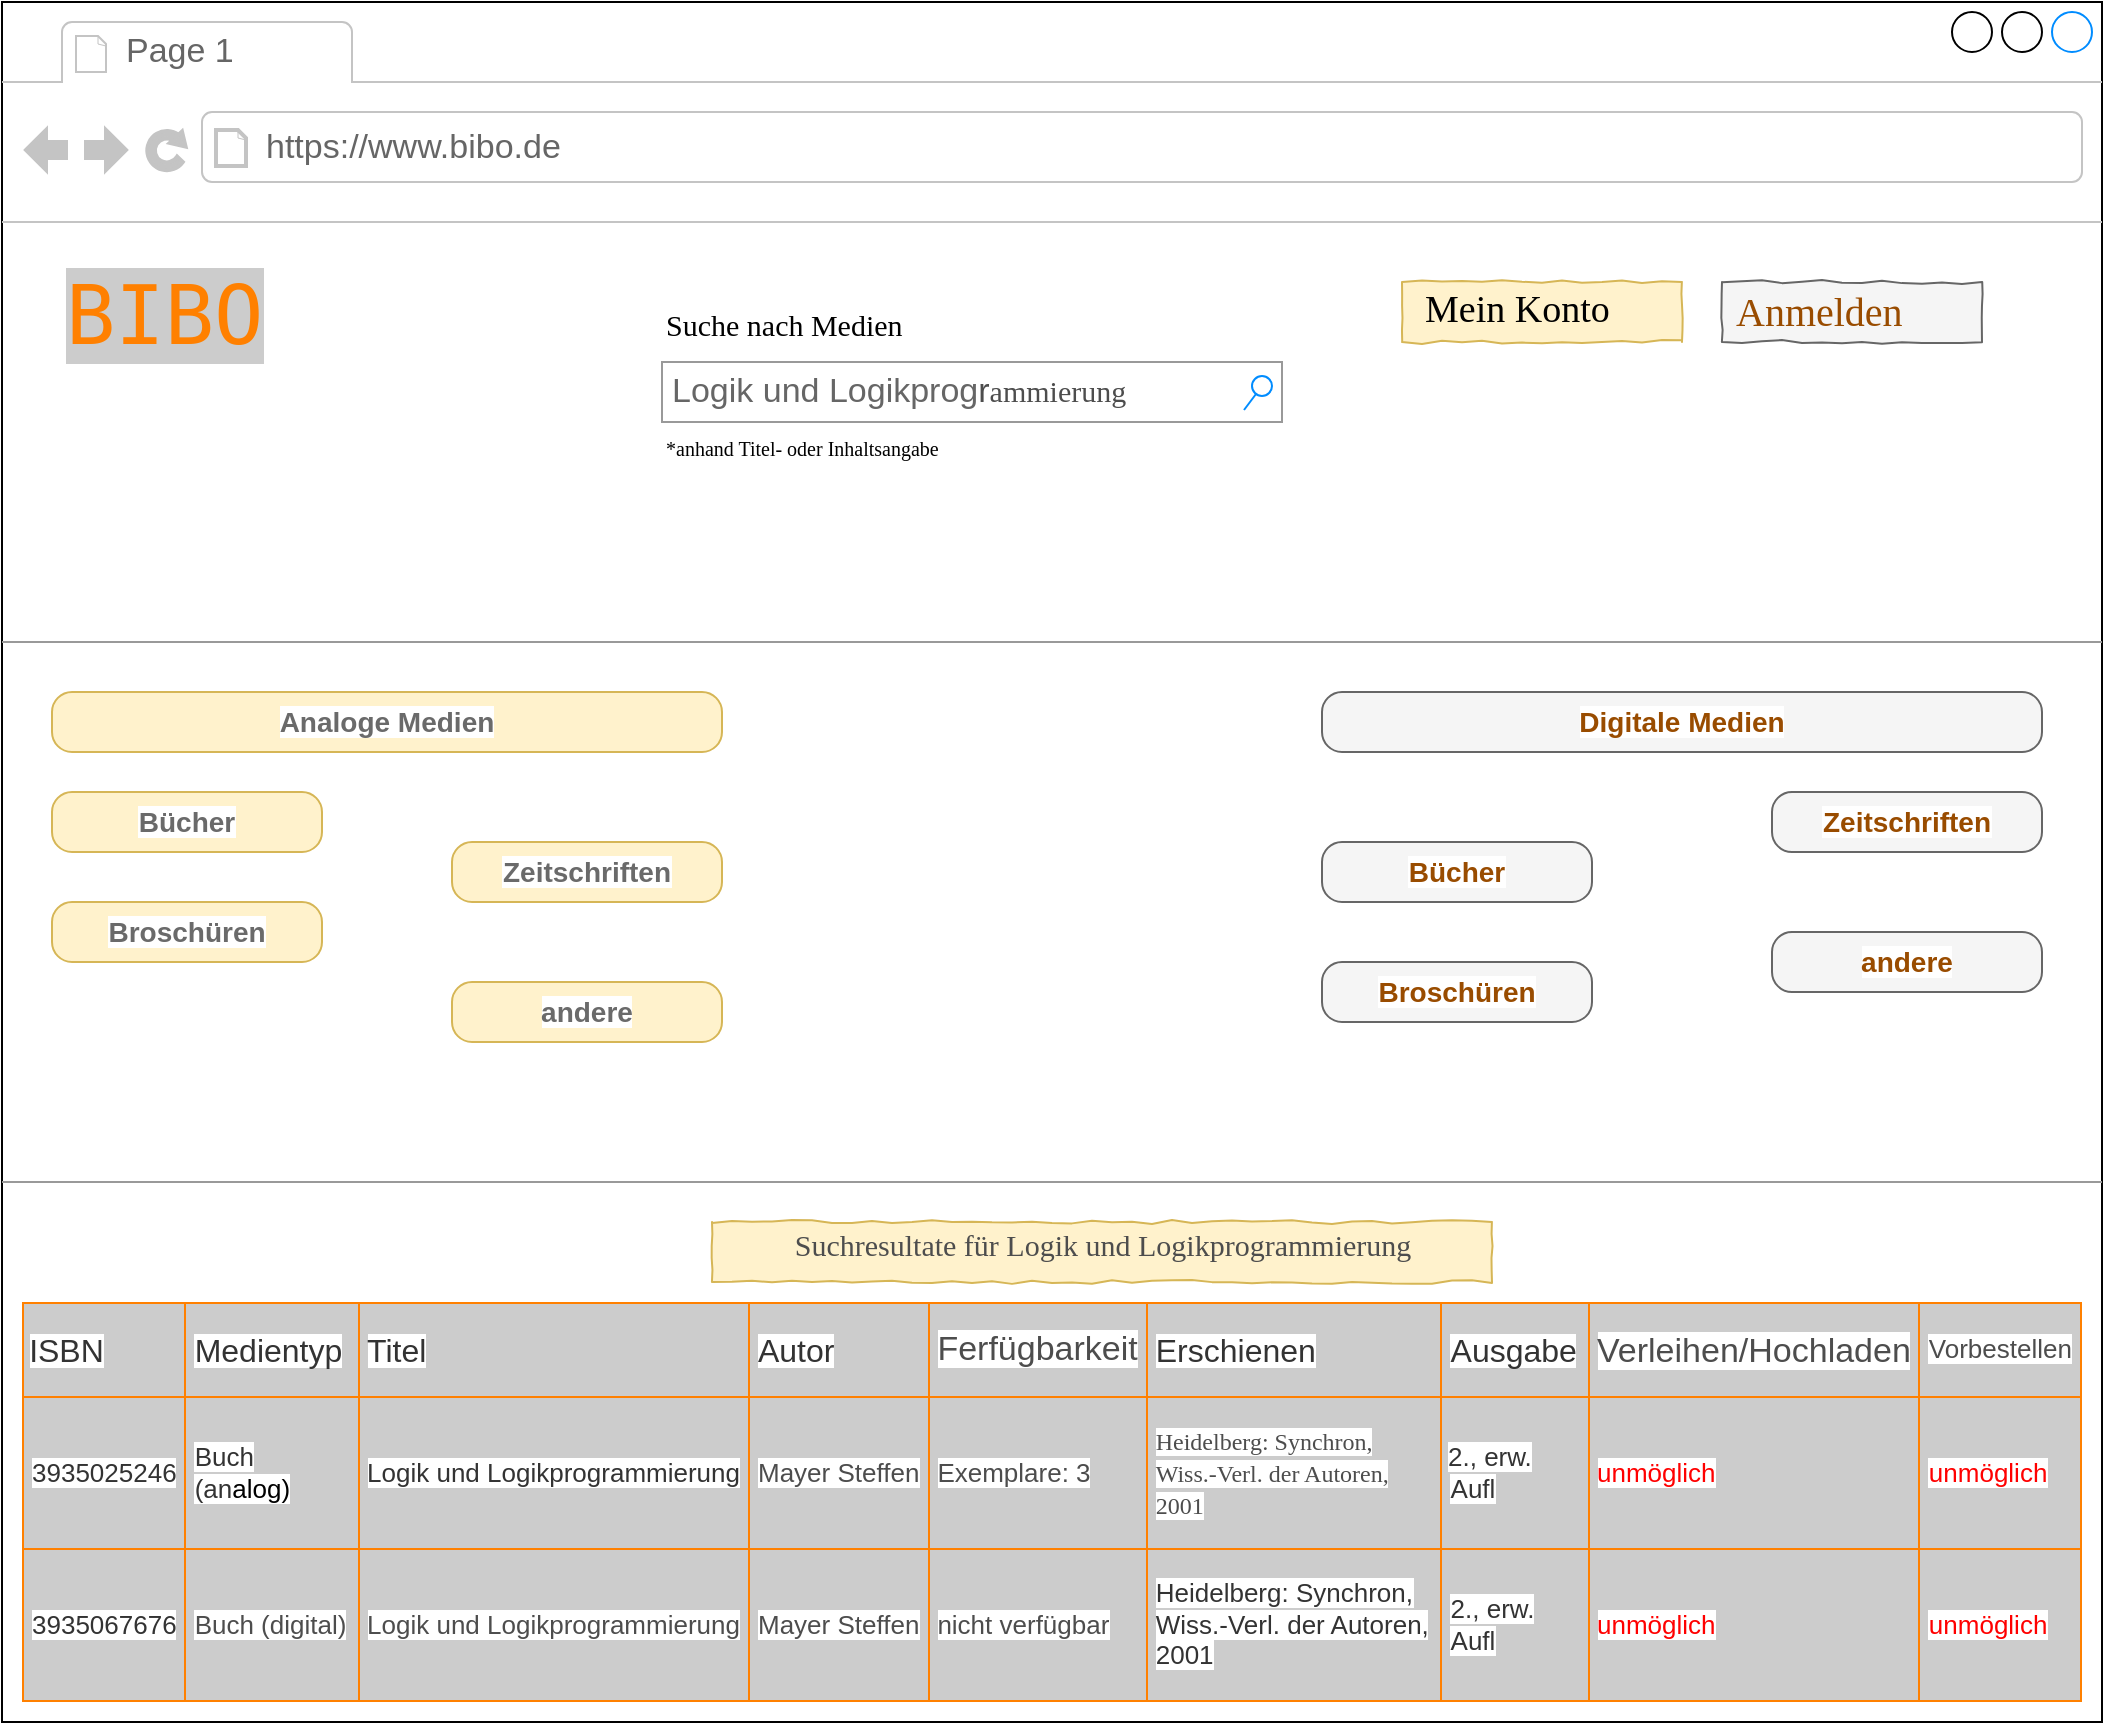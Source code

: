 <mxfile version="12.3.9" type="device" pages="1"><diagram name="Page-1" id="2cc2dc42-3aac-f2a9-1cec-7a8b7cbee084"><mxGraphModel dx="1357" dy="739" grid="1" gridSize="10" guides="1" tooltips="1" connect="1" arrows="1" fold="1" page="1" pageScale="1" pageWidth="1100" pageHeight="850" background="#ffffff" math="0" shadow="0"><root><mxCell id="0"/><mxCell id="1" parent="0"/><mxCell id="7026571954dc6520-1" value="" style="strokeWidth=1;shadow=0;dashed=0;align=center;html=1;shape=mxgraph.mockup.containers.browserWindow;rSize=0;mainText=,;recursiveResize=0;rounded=0;labelBackgroundColor=none;fontFamily=Verdana;fontSize=12;" parent="1" vertex="1"><mxGeometry y="40" width="1050" height="860" as="geometry"/></mxCell><mxCell id="7026571954dc6520-2" value="Page 1" style="strokeWidth=1;shadow=0;dashed=0;align=center;html=1;shape=mxgraph.mockup.containers.anchor;fontSize=17;fontColor=#666666;align=left;" parent="7026571954dc6520-1" vertex="1"><mxGeometry x="60" y="12" width="110" height="26" as="geometry"/></mxCell><mxCell id="7026571954dc6520-3" value="https://www.bibo.de" style="strokeWidth=1;shadow=0;dashed=0;align=center;html=1;shape=mxgraph.mockup.containers.anchor;rSize=0;fontSize=17;fontColor=#666666;align=left;" parent="7026571954dc6520-1" vertex="1"><mxGeometry x="130" y="60" width="250" height="26" as="geometry"/></mxCell><mxCell id="7026571954dc6520-4" value="&lt;pre&gt;&lt;font style=&quot;background-color: rgb(204 , 204 , 204) ; font-size: 41px&quot; color=&quot;#ff8000&quot;&gt;BIBO&lt;/font&gt;&lt;/pre&gt;" style="text;html=1;points=[];align=left;verticalAlign=top;spacingTop=-4;fontSize=30;fontFamily=Verdana" parent="7026571954dc6520-1" vertex="1"><mxGeometry x="30" y="100" width="340" height="100" as="geometry"/></mxCell><mxCell id="7026571954dc6520-6" value="&lt;font style=&quot;font-size: 19px&quot;&gt;&amp;nbsp; Mein Konto&lt;/font&gt;" style="text;html=1;points=[];align=left;verticalAlign=top;spacingTop=-4;fontSize=15;fontFamily=Verdana;rounded=0;fillColor=#fff2cc;strokeColor=#d6b656;comic=1;" parent="7026571954dc6520-1" vertex="1"><mxGeometry x="700" y="140" width="140" height="30" as="geometry"/></mxCell><mxCell id="7026571954dc6520-12" value="Suche nаch Medien &lt;font style=&quot;font-size: 9px&quot;&gt;&lt;br&gt;&lt;/font&gt;" style="text;html=1;points=[];align=left;verticalAlign=top;spacingTop=-4;fontSize=15;fontFamily=Verdana" parent="7026571954dc6520-1" vertex="1"><mxGeometry x="330" y="150" width="270" height="30" as="geometry"/></mxCell><mxCell id="7026571954dc6520-14" value="Logik und Logikprog&lt;font color=&quot;#4d4d4d&quot;&gt;r&lt;span style=&quot;font-family: &amp;#34;verdana&amp;#34; ; font-size: 15px&quot;&gt;аmmierung&lt;/span&gt;&lt;/font&gt;" style="strokeWidth=1;shadow=0;dashed=0;align=center;html=1;shape=mxgraph.mockup.forms.searchBox;strokeColor=#999999;mainText=;strokeColor2=#008cff;fontColor=#666666;fontSize=17;align=left;spacingLeft=3;rounded=0;labelBackgroundColor=none;" parent="7026571954dc6520-1" vertex="1"><mxGeometry x="330" y="180" width="310" height="30" as="geometry"/></mxCell><mxCell id="7026571954dc6520-15" value="" style="verticalLabelPosition=bottom;shadow=0;dashed=0;align=center;html=1;verticalAlign=top;strokeWidth=1;shape=mxgraph.mockup.markup.line;strokeColor=#999999;rounded=0;labelBackgroundColor=none;fillColor=#ffffff;fontFamily=Verdana;fontSize=12;fontColor=#000000;" parent="7026571954dc6520-1" vertex="1"><mxGeometry y="310" width="1050" height="20" as="geometry"/></mxCell><mxCell id="7026571954dc6520-18" value="&lt;span style=&quot;font-family: &amp;#34;arial&amp;#34; , sans-serif ; font-size: 14px ; font-weight: 700 ; text-align: left ; white-space: normal ; background-color: rgb(255 , 255 , 255)&quot;&gt;&lt;font color=&quot;#994c00&quot;&gt;Digitale Medien&lt;/font&gt;&lt;/span&gt;" style="strokeWidth=1;shadow=0;dashed=0;align=center;html=1;shape=mxgraph.mockup.buttons.button;strokeColor=#666666;mainText=;buttonStyle=round;fontSize=17;fontStyle=0;fillColor=#f5f5f5;whiteSpace=wrap;rounded=0;labelBackgroundColor=none;fontColor=#333333;" parent="7026571954dc6520-1" vertex="1"><mxGeometry x="660" y="345" width="360" height="30" as="geometry"/></mxCell><mxCell id="7026571954dc6520-19" value="&lt;span style=&quot;font-weight: bold ; color: rgb(106 , 106 , 106) ; font-family: &amp;#34;arial&amp;#34; , sans-serif ; font-size: 14px ; text-align: left ; background-color: rgb(255 , 255 , 255)&quot;&gt;Analoge Medien&lt;/span&gt;" style="strokeWidth=1;shadow=0;dashed=0;align=center;html=1;shape=mxgraph.mockup.buttons.button;strokeColor=#d6b656;mainText=;buttonStyle=round;fontSize=17;fontStyle=0;fillColor=#fff2cc;whiteSpace=wrap;rounded=0;labelBackgroundColor=none;" parent="7026571954dc6520-1" vertex="1"><mxGeometry x="25" y="345" width="335" height="30" as="geometry"/></mxCell><mxCell id="7026571954dc6520-21" value="" style="verticalLabelPosition=bottom;shadow=0;dashed=0;align=center;html=1;verticalAlign=top;strokeWidth=1;shape=mxgraph.mockup.markup.line;strokeColor=#999999;rounded=0;labelBackgroundColor=none;fillColor=#ffffff;fontFamily=Verdana;fontSize=12;fontColor=#000000;" parent="7026571954dc6520-1" vertex="1"><mxGeometry y="580" width="1050" height="20" as="geometry"/></mxCell><mxCell id="4M7Ttjb2oZc6Hlr7QfNV-4" value="&lt;font color=&quot;#994c00&quot; style=&quot;font-size: 20px&quot;&gt;&amp;nbsp;Аnmelden&lt;/font&gt;" style="text;html=1;points=[];align=left;verticalAlign=top;spacingTop=-4;fontSize=15;fontFamily=Verdana;fillColor=#f5f5f5;strokeColor=#666666;fontColor=#333333;comic=1;" parent="7026571954dc6520-1" vertex="1"><mxGeometry x="860" y="140" width="130" height="30" as="geometry"/></mxCell><mxCell id="4M7Ttjb2oZc6Hlr7QfNV-5" value="&lt;font size=&quot;1&quot;&gt;*anhand Titel- oder Inhaltsangabe&lt;/font&gt;" style="text;html=1;points=[];align=left;verticalAlign=top;spacingTop=-4;fontSize=15;fontFamily=Verdana" parent="7026571954dc6520-1" vertex="1"><mxGeometry x="330" y="210" width="310" height="30" as="geometry"/></mxCell><mxCell id="4M7Ttjb2oZc6Hlr7QfNV-6" value="&lt;div&gt;&lt;span&gt;&lt;font color=&quot;#4d4d4d&quot;&gt;Suchresultate für Logik und Logikprogrаmmierung&lt;/font&gt;&lt;/span&gt;&lt;/div&gt;" style="text;html=1;points=[];align=center;verticalAlign=top;spacingTop=-4;fontSize=15;fontFamily=Verdana;fillColor=#fff2cc;strokeColor=#d6b656;comic=1;" parent="7026571954dc6520-1" vertex="1"><mxGeometry x="355" y="610" width="390" height="30" as="geometry"/></mxCell><mxCell id="4M7Ttjb2oZc6Hlr7QfNV-7" value="&lt;div style=&quot;text-align: left&quot;&gt;&lt;font color=&quot;#6a6a6a&quot; face=&quot;arial, sans-serif&quot;&gt;&lt;span style=&quot;font-size: 14px ; background-color: rgb(255 , 255 , 255)&quot;&gt;&lt;b&gt;Bücher&lt;/b&gt;&lt;/span&gt;&lt;/font&gt;&lt;/div&gt;" style="strokeWidth=1;shadow=0;dashed=0;align=center;html=1;shape=mxgraph.mockup.buttons.button;strokeColor=#d6b656;mainText=;buttonStyle=round;fontSize=17;fontStyle=0;fillColor=#fff2cc;whiteSpace=wrap;rounded=0;labelBackgroundColor=none;" parent="7026571954dc6520-1" vertex="1"><mxGeometry x="25" y="395" width="135" height="30" as="geometry"/></mxCell><mxCell id="4M7Ttjb2oZc6Hlr7QfNV-28" value="&lt;div style=&quot;text-align: left&quot;&gt;&lt;font color=&quot;#6a6a6a&quot; face=&quot;arial, sans-serif&quot;&gt;&lt;span style=&quot;font-size: 14px ; background-color: rgb(255 , 255 , 255)&quot;&gt;&lt;b&gt;Zeitschriften&lt;/b&gt;&lt;/span&gt;&lt;/font&gt;&lt;/div&gt;" style="strokeWidth=1;shadow=0;dashed=0;align=center;html=1;shape=mxgraph.mockup.buttons.button;strokeColor=#d6b656;mainText=;buttonStyle=round;fontSize=17;fontStyle=0;fillColor=#fff2cc;whiteSpace=wrap;rounded=0;labelBackgroundColor=none;" parent="7026571954dc6520-1" vertex="1"><mxGeometry x="225" y="420" width="135" height="30" as="geometry"/></mxCell><mxCell id="4M7Ttjb2oZc6Hlr7QfNV-29" value="&lt;div style=&quot;text-align: left&quot;&gt;&lt;font color=&quot;#6a6a6a&quot; face=&quot;arial, sans-serif&quot;&gt;&lt;span style=&quot;font-size: 14px ; background-color: rgb(255 , 255 , 255)&quot;&gt;&lt;b&gt;Broschüren&lt;/b&gt;&lt;/span&gt;&lt;/font&gt;&lt;/div&gt;" style="strokeWidth=1;shadow=0;dashed=0;align=center;html=1;shape=mxgraph.mockup.buttons.button;strokeColor=#d6b656;mainText=;buttonStyle=round;fontSize=17;fontStyle=0;fillColor=#fff2cc;whiteSpace=wrap;rounded=0;labelBackgroundColor=none;" parent="7026571954dc6520-1" vertex="1"><mxGeometry x="25" y="450" width="135" height="30" as="geometry"/></mxCell><mxCell id="4M7Ttjb2oZc6Hlr7QfNV-30" value="&lt;div style=&quot;text-align: left&quot;&gt;&lt;font color=&quot;#6a6a6a&quot; face=&quot;arial, sans-serif&quot;&gt;&lt;span style=&quot;font-size: 14px ; background-color: rgb(255 , 255 , 255)&quot;&gt;&lt;b&gt;andere&lt;/b&gt;&lt;/span&gt;&lt;/font&gt;&lt;/div&gt;" style="strokeWidth=1;shadow=0;dashed=0;align=center;html=1;shape=mxgraph.mockup.buttons.button;strokeColor=#d6b656;mainText=;buttonStyle=round;fontSize=17;fontStyle=0;fillColor=#fff2cc;whiteSpace=wrap;rounded=0;labelBackgroundColor=none;" parent="7026571954dc6520-1" vertex="1"><mxGeometry x="225" y="490" width="135" height="30" as="geometry"/></mxCell><mxCell id="4M7Ttjb2oZc6Hlr7QfNV-31" value="&lt;div style=&quot;text-align: left&quot;&gt;&lt;font face=&quot;arial, sans-serif&quot; color=&quot;#994c00&quot;&gt;&lt;span style=&quot;font-size: 14px ; background-color: rgb(255 , 255 , 255)&quot;&gt;&lt;b&gt;Bücher&lt;/b&gt;&lt;/span&gt;&lt;/font&gt;&lt;/div&gt;" style="strokeWidth=1;shadow=0;dashed=0;align=center;html=1;shape=mxgraph.mockup.buttons.button;strokeColor=#666666;mainText=;buttonStyle=round;fontSize=17;fontStyle=0;fillColor=#f5f5f5;whiteSpace=wrap;rounded=0;labelBackgroundColor=none;fontColor=#333333;" parent="7026571954dc6520-1" vertex="1"><mxGeometry x="660" y="420" width="135" height="30" as="geometry"/></mxCell><mxCell id="4M7Ttjb2oZc6Hlr7QfNV-32" value="&lt;div style=&quot;text-align: left&quot;&gt;&lt;font face=&quot;arial, sans-serif&quot; color=&quot;#994c00&quot;&gt;&lt;span style=&quot;font-size: 14px ; background-color: rgb(255 , 255 , 255)&quot;&gt;&lt;b&gt;Zeitschriften&lt;/b&gt;&lt;/span&gt;&lt;/font&gt;&lt;/div&gt;" style="strokeWidth=1;shadow=0;dashed=0;align=center;html=1;shape=mxgraph.mockup.buttons.button;strokeColor=#666666;mainText=;buttonStyle=round;fontSize=17;fontStyle=0;fillColor=#f5f5f5;whiteSpace=wrap;rounded=0;labelBackgroundColor=none;fontColor=#333333;" parent="7026571954dc6520-1" vertex="1"><mxGeometry x="885" y="395" width="135" height="30" as="geometry"/></mxCell><mxCell id="4M7Ttjb2oZc6Hlr7QfNV-33" value="&lt;div style=&quot;text-align: left&quot;&gt;&lt;font face=&quot;arial, sans-serif&quot; color=&quot;#994c00&quot;&gt;&lt;span style=&quot;font-size: 14px ; background-color: rgb(255 , 255 , 255)&quot;&gt;&lt;b&gt;Broschüren&lt;/b&gt;&lt;/span&gt;&lt;/font&gt;&lt;/div&gt;" style="strokeWidth=1;shadow=0;dashed=0;align=center;html=1;shape=mxgraph.mockup.buttons.button;strokeColor=#666666;mainText=;buttonStyle=round;fontSize=17;fontStyle=0;fillColor=#f5f5f5;whiteSpace=wrap;rounded=0;labelBackgroundColor=none;fontColor=#333333;" parent="7026571954dc6520-1" vertex="1"><mxGeometry x="660" y="480" width="135" height="30" as="geometry"/></mxCell><mxCell id="4M7Ttjb2oZc6Hlr7QfNV-34" value="&lt;div style=&quot;text-align: left&quot;&gt;&lt;font face=&quot;arial, sans-serif&quot; color=&quot;#994c00&quot;&gt;&lt;span style=&quot;font-size: 14px ; background-color: rgb(255 , 255 , 255)&quot;&gt;&lt;b&gt;andere&lt;/b&gt;&lt;/span&gt;&lt;/font&gt;&lt;/div&gt;" style="strokeWidth=1;shadow=0;dashed=0;align=center;html=1;shape=mxgraph.mockup.buttons.button;strokeColor=#666666;mainText=;buttonStyle=round;fontSize=17;fontStyle=0;fillColor=#f5f5f5;whiteSpace=wrap;rounded=0;labelBackgroundColor=none;fontColor=#333333;" parent="7026571954dc6520-1" vertex="1"><mxGeometry x="885" y="465" width="135" height="30" as="geometry"/></mxCell><mxCell id="4M7Ttjb2oZc6Hlr7QfNV-36" value="&lt;table style=&quot;width: 100% ; height: 100% ; border-collapse: collapse ; background-color: rgb(204 , 204 , 204) ; border: 1px solid rgb(255 , 128 , 0)&quot; width=&quot;100%&quot; cellpadding=&quot;4&quot; border=&quot;1&quot;&gt;&lt;tbody style=&quot;font-size: 13px&quot;&gt;&lt;tr style=&quot;color: rgb(255 , 255 , 255)&quot;&gt;&lt;td style=&quot;text-indent: -2%&quot;&gt;&lt;font face=&quot;VisSansBold, Helvetica, Arial, sans-serif&quot; color=&quot;#333333&quot;&gt;&lt;span style=&quot;font-size: 16px ; white-space: normal ; background-color: rgb(255 , 255 , 255)&quot;&gt;ISBN&lt;/span&gt;&lt;/font&gt;&lt;br&gt;&lt;/td&gt;&lt;td&gt;&lt;span style=&quot;color: rgb(51 , 51 , 51) ; font-family: &amp;#34;vissansbold&amp;#34; , &amp;#34;helvetica&amp;#34; , &amp;#34;arial&amp;#34; , sans-serif ; font-size: 16px ; text-indent: -2% ; white-space: normal ; background-color: rgb(255 , 255 , 255)&quot;&gt;Medientyp&lt;/span&gt;&lt;br&gt;&lt;/td&gt;&lt;th align=&quot;left&quot;&gt;&lt;span style=&quot;color: rgb(51 , 51 , 51) ; font-family: &amp;#34;vissansbold&amp;#34; , &amp;#34;helvetica&amp;#34; , &amp;#34;arial&amp;#34; , sans-serif ; font-size: 16px ; font-weight: 400 ; text-indent: -2% ; white-space: normal ; background-color: rgb(255 , 255 , 255)&quot;&gt;Titel&lt;/span&gt;&lt;br&gt;&lt;/th&gt;&lt;th align=&quot;left&quot;&gt;&lt;font face=&quot;VisSansBold, Helvetica, Arial, sans-serif&quot; color=&quot;#333333&quot;&gt;&lt;span style=&quot;font-size: 16px ; font-weight: 400 ; white-space: normal ; background-color: rgb(255 , 255 , 255)&quot;&gt;Autor&lt;/span&gt;&lt;/font&gt;&lt;br&gt;&lt;/th&gt;&lt;th align=&quot;left&quot;&gt;&lt;font style=&quot;background-color: rgb(255 , 255 , 255) ; font-weight: normal ; font-size: 17px&quot; color=&quot;#4d4d4d&quot;&gt;Ferfügbarkeit&lt;/font&gt;&lt;/th&gt;&lt;td&gt;&lt;span style=&quot;color: rgb(51 , 51 , 51) ; font-family: &amp;#34;vissansbold&amp;#34; , &amp;#34;helvetica&amp;#34; , &amp;#34;arial&amp;#34; , sans-serif ; font-size: 16px ; text-indent: -2% ; white-space: normal ; background-color: rgb(255 , 255 , 255)&quot;&gt;Erschienen&lt;/span&gt;&lt;br&gt;&lt;/td&gt;&lt;td&gt;&lt;span style=&quot;color: rgb(51 , 51 , 51) ; font-family: &amp;#34;vissansbold&amp;#34; , &amp;#34;helvetica&amp;#34; , &amp;#34;arial&amp;#34; , sans-serif ; font-size: 16px ; text-indent: -2% ; white-space: normal ; background-color: rgb(255 , 255 , 255)&quot;&gt;Ausgabe&lt;/span&gt;&lt;br&gt;&lt;/td&gt;&lt;td&gt;&lt;font style=&quot;background-color: rgb(255 , 255 , 255) ; font-size: 17px&quot; color=&quot;#4d4d4d&quot;&gt;Verleihen/&lt;a href=&quot;https://www.google.ru/url?sa=t&amp;amp;rct=j&amp;amp;q=&amp;amp;esrc=s&amp;amp;source=web&amp;amp;cd=3&amp;amp;ved=2ahUKEwjd3rCshafmAhXLzqQKHeFkBQYQFjACegQIDBAG&amp;amp;url=https%3A%2F%2Fde.wikipedia.org%2Fwiki%2FHilfe%3AHochladen&amp;amp;usg=AOvVaw2GScPgjC7Z1DQhCU2mOQEb&quot; target=&quot;_blank&quot; style=&quot;cursor: pointer ; font-family: &amp;#34;arial&amp;#34; , sans-serif ; white-space: normal&quot;&gt;&lt;h3 class=&quot;LC20lb&quot; style=&quot;font-weight: normal ; margin: 0px ; padding: 0px ; display: inline-block ; line-height: 1.3&quot;&gt;&lt;span class=&quot;S3Uucc&quot; style=&quot;font-size: 17px&quot;&gt;&lt;font style=&quot;font-size: 17px&quot; color=&quot;#4d4d4d&quot;&gt;Hochladen&lt;/font&gt;&lt;/span&gt;&lt;/h3&gt;&lt;/a&gt;&lt;/font&gt;&lt;/td&gt;&lt;td&gt;&lt;font style=&quot;background-color: rgb(255 , 255 , 255)&quot; color=&quot;#4d4d4d&quot;&gt;Vorbestellen&lt;/font&gt;&lt;/td&gt;&lt;/tr&gt;&lt;tr style=&quot;font-size: 13px&quot;&gt;&lt;td&gt;&lt;span style=&quot;color: rgb(51 , 51 , 51) ; font-family: &amp;#34;vissansbook&amp;#34; , &amp;#34;helvetica&amp;#34; , &amp;#34;arial&amp;#34; , sans-serif ; text-indent: -2% ; white-space: normal ; background-color: rgb(255 , 255 , 255)&quot;&gt;&lt;font style=&quot;font-size: 13px&quot;&gt;3935025246&lt;/font&gt;&lt;/span&gt;&lt;br&gt;&lt;/td&gt;&lt;td&gt;&lt;span style=&quot;color: rgb(51 , 51 , 51) ; font-family: &amp;#34;vissansbook&amp;#34; , &amp;#34;helvetica&amp;#34; , &amp;#34;arial&amp;#34; , sans-serif ; text-indent: -2% ; white-space: normal&quot;&gt;&lt;font style=&quot;font-size: 13px&quot;&gt;&lt;span style=&quot;background-color: rgb(255 , 255 , 255)&quot;&gt;Buch (an&lt;/span&gt;&lt;/font&gt;&lt;/span&gt;&lt;span style=&quot;background-color: rgb(255 , 255 , 255)&quot;&gt;alog)&lt;/span&gt;&lt;br&gt;&lt;/td&gt;&lt;td style=&quot;font-size: 13px&quot;&gt;&lt;span style=&quot;background-color: rgb(255 , 255 , 255)&quot;&gt;&lt;span style=&quot;color: rgb(51 , 51 , 51) ; font-family: &amp;#34;vissansbook&amp;#34; , &amp;#34;helvetica&amp;#34; , &amp;#34;arial&amp;#34; , sans-serif ; text-indent: -2% ; white-space: normal&quot;&gt;Logik und&amp;nbsp;&lt;/span&gt;&lt;span class=&quot;highlight&quot; style=&quot;box-sizing: border-box ; margin: 0px ; padding: 0px ; color: rgb(51 , 51 , 51) ; font-family: &amp;#34;vissansbook&amp;#34; , &amp;#34;helvetica&amp;#34; , &amp;#34;arial&amp;#34; , sans-serif ; text-indent: -2% ; white-space: normal&quot;&gt;Logikprogrammierung&lt;/span&gt;&lt;/span&gt;&lt;br&gt;&lt;/td&gt;&lt;td&gt;&lt;span style=&quot;background-color: rgb(255 , 255 , 255)&quot;&gt;&lt;font color=&quot;#4d4d4d&quot;&gt;Mayer Steffen&lt;/font&gt;&lt;/span&gt;&lt;/td&gt;&lt;td&gt;&lt;span style=&quot;background-color: rgb(255 , 255 , 255)&quot;&gt;&lt;font color=&quot;#4d4d4d&quot;&gt;Exemplare: 3&lt;/font&gt;&lt;/span&gt;&lt;/td&gt;&lt;td&gt;&lt;font style=&quot;font-size: 12px&quot; face=&quot;Verdana&quot;&gt;&lt;span style=&quot;text-indent: -2% ; white-space: normal ; background-color: rgb(255 , 255 , 255)&quot;&gt;&lt;font style=&quot;font-size: 12px&quot; color=&quot;#4d4d4d&quot;&gt;Heidelberg: Synchron, Wiss.-Verl. der Autoren, 2001&lt;/font&gt;&lt;/span&gt;&lt;br&gt;&lt;/font&gt;&lt;/td&gt;&lt;td style=&quot;text-indent: -2%&quot;&gt;&lt;font size=&quot;1&quot; color=&quot;#333333&quot;&gt;&lt;span style=&quot;white-space: normal ; font-size: 13px ; background-color: rgb(255 , 255 , 255)&quot;&gt;2., erw. Aufl&lt;/span&gt;&lt;/font&gt;&lt;br&gt;&lt;/td&gt;&lt;td&gt;&lt;span style=&quot;background-color: rgb(255 , 255 , 255)&quot;&gt;&lt;font color=&quot;#ff0000&quot;&gt;unmöglich&lt;/font&gt;&lt;/span&gt;&lt;/td&gt;&lt;td&gt;&lt;span style=&quot;background-color: rgb(255 , 255 , 255)&quot;&gt;&lt;font color=&quot;#ff0000&quot;&gt;unmöglich&lt;br&gt;&lt;/font&gt;&lt;/span&gt;&lt;/td&gt;&lt;/tr&gt;&lt;tr&gt;&lt;td&gt;&lt;span style=&quot;color: rgb(51 , 51 , 51) ; font-family: &amp;#34;vissansbook&amp;#34; , &amp;#34;helvetica&amp;#34; , &amp;#34;arial&amp;#34; , sans-serif ; font-size: 13px ; text-indent: -2% ; white-space: normal ; background-color: rgb(255 , 255 , 255)&quot;&gt;3935067676&lt;/span&gt;&lt;br&gt;&lt;/td&gt;&lt;td&gt;&lt;font style=&quot;font-size: 13px ; background-color: rgb(255 , 255 , 255)&quot; color=&quot;#4d4d4d&quot;&gt;Buch (digital)&lt;/font&gt;&lt;/td&gt;&lt;td&gt;&lt;font style=&quot;font-size: 13px ; background-color: rgb(255 , 255 , 255)&quot; color=&quot;#4d4d4d&quot;&gt;Logik und Logikprogrammierung&lt;/font&gt;&lt;/td&gt;&lt;td&gt;&lt;font style=&quot;background-color: rgb(255 , 255 , 255) ; font-size: 13px&quot; color=&quot;#4d4d4d&quot;&gt;Mayer Steffen&lt;/font&gt;&lt;/td&gt;&lt;td&gt;&lt;font style=&quot;font-size: 13px ; background-color: rgb(255 , 255 , 255)&quot; color=&quot;#4d4d4d&quot;&gt;nicht verfügbar&lt;/font&gt;&lt;/td&gt;&lt;td&gt;&lt;span style=&quot;color: rgb(51 , 51 , 51) ; text-indent: -2% ; white-space: normal ; background-color: rgb(255 , 255 , 255)&quot;&gt;&lt;font style=&quot;font-size: 13px&quot;&gt;Heidelberg: Synchron, Wiss.-Verl. der Autoren, 2001&lt;/font&gt;&lt;/span&gt;&lt;br&gt;&lt;/td&gt;&lt;td&gt;&lt;span style=&quot;color: rgb(51 , 51 , 51) ; text-indent: -2% ; white-space: normal ; background-color: rgb(255 , 255 , 255)&quot;&gt;2., erw. Aufl&lt;/span&gt;&lt;br&gt;&lt;/td&gt;&lt;td&gt;&lt;font style=&quot;font-size: 13px ; background-color: rgb(255 , 255 , 255)&quot; color=&quot;#ff0000&quot;&gt;unmöglich&lt;/font&gt;&lt;br&gt;&lt;/td&gt;&lt;td&gt;&lt;span style=&quot;background-color: rgb(255 , 255 , 255)&quot;&gt;&lt;font style=&quot;font-size: 13px&quot; color=&quot;#ff0000&quot;&gt;unmöglich&lt;/font&gt;&lt;/span&gt;&lt;br&gt;&lt;/td&gt;&lt;/tr&gt;&lt;/tbody&gt;&lt;/table&gt;" style="text;html=1;overflow=fill;rounded=0;shadow=0;comic=1;imageAspect=1;autosize=1;" parent="7026571954dc6520-1" vertex="1"><mxGeometry x="10" y="650" width="1030" height="200" as="geometry"/></mxCell></root></mxGraphModel></diagram></mxfile>